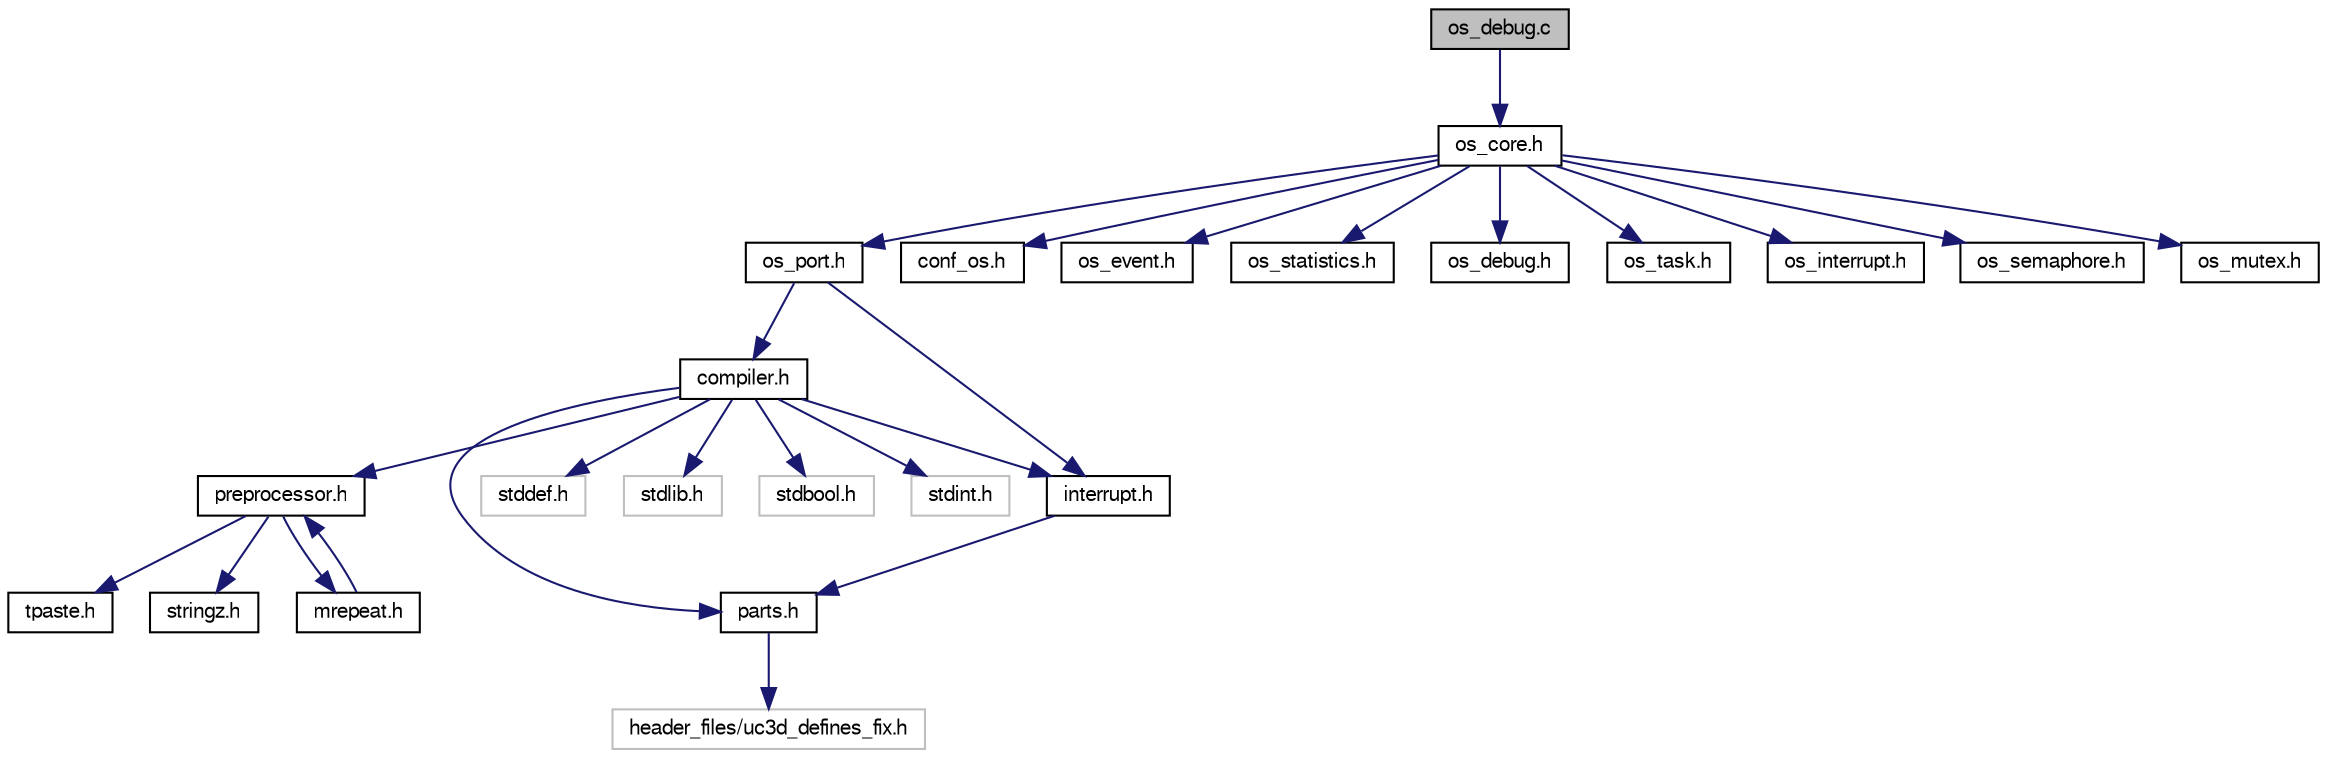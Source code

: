 digraph G
{
  edge [fontname="FreeSans",fontsize="10",labelfontname="FreeSans",labelfontsize="10"];
  node [fontname="FreeSans",fontsize="10",shape=record];
  Node1 [label="os_debug.c",height=0.2,width=0.4,color="black", fillcolor="grey75", style="filled" fontcolor="black"];
  Node1 -> Node2 [color="midnightblue",fontsize="10",style="solid",fontname="FreeSans"];
  Node2 [label="os_core.h",height=0.2,width=0.4,color="black", fillcolor="white", style="filled",URL="$os__core_8h.html",tooltip="eeOS Core"];
  Node2 -> Node3 [color="midnightblue",fontsize="10",style="solid",fontname="FreeSans"];
  Node3 [label="os_port.h",height=0.2,width=0.4,color="black", fillcolor="white", style="filled",URL="$os__port_8h.html",tooltip="eeOS 32-bit AVR UC3 Port"];
  Node3 -> Node4 [color="midnightblue",fontsize="10",style="solid",fontname="FreeSans"];
  Node4 [label="compiler.h",height=0.2,width=0.4,color="black", fillcolor="white", style="filled",URL="$compiler_8h.html",tooltip="Commonly used includes, types and macros."];
  Node4 -> Node5 [color="midnightblue",fontsize="10",style="solid",fontname="FreeSans"];
  Node5 [label="preprocessor.h",height=0.2,width=0.4,color="black", fillcolor="white", style="filled",URL="$preprocessor_8h.html",tooltip="Preprocessor utils."];
  Node5 -> Node6 [color="midnightblue",fontsize="10",style="solid",fontname="FreeSans"];
  Node6 [label="tpaste.h",height=0.2,width=0.4,color="black", fillcolor="white", style="filled",URL="$tpaste_8h.html",tooltip="Preprocessor token pasting utils."];
  Node5 -> Node7 [color="midnightblue",fontsize="10",style="solid",fontname="FreeSans"];
  Node7 [label="stringz.h",height=0.2,width=0.4,color="black", fillcolor="white", style="filled",URL="$stringz_8h.html",tooltip="Preprocessor stringizing utils."];
  Node5 -> Node8 [color="midnightblue",fontsize="10",style="solid",fontname="FreeSans"];
  Node8 [label="mrepeat.h",height=0.2,width=0.4,color="black", fillcolor="white", style="filled",URL="$mrepeat_8h.html",tooltip="Preprocessor macro repeating utils."];
  Node8 -> Node5 [color="midnightblue",fontsize="10",style="solid",fontname="FreeSans"];
  Node4 -> Node9 [color="midnightblue",fontsize="10",style="solid",fontname="FreeSans"];
  Node9 [label="parts.h",height=0.2,width=0.4,color="black", fillcolor="white", style="filled",URL="$parts_8h.html",tooltip="Arch file for AVR32."];
  Node9 -> Node10 [color="midnightblue",fontsize="10",style="solid",fontname="FreeSans"];
  Node10 [label="header_files/uc3d_defines_fix.h",height=0.2,width=0.4,color="grey75", fillcolor="white", style="filled"];
  Node4 -> Node11 [color="midnightblue",fontsize="10",style="solid",fontname="FreeSans"];
  Node11 [label="stddef.h",height=0.2,width=0.4,color="grey75", fillcolor="white", style="filled"];
  Node4 -> Node12 [color="midnightblue",fontsize="10",style="solid",fontname="FreeSans"];
  Node12 [label="stdlib.h",height=0.2,width=0.4,color="grey75", fillcolor="white", style="filled"];
  Node4 -> Node13 [color="midnightblue",fontsize="10",style="solid",fontname="FreeSans"];
  Node13 [label="stdbool.h",height=0.2,width=0.4,color="grey75", fillcolor="white", style="filled"];
  Node4 -> Node14 [color="midnightblue",fontsize="10",style="solid",fontname="FreeSans"];
  Node14 [label="stdint.h",height=0.2,width=0.4,color="grey75", fillcolor="white", style="filled"];
  Node4 -> Node15 [color="midnightblue",fontsize="10",style="solid",fontname="FreeSans"];
  Node15 [label="interrupt.h",height=0.2,width=0.4,color="black", fillcolor="white", style="filled",URL="$interrupt_8h.html",tooltip="Global interrupt management for 8- and 32-bit AVR."];
  Node15 -> Node9 [color="midnightblue",fontsize="10",style="solid",fontname="FreeSans"];
  Node3 -> Node15 [color="midnightblue",fontsize="10",style="solid",fontname="FreeSans"];
  Node2 -> Node16 [color="midnightblue",fontsize="10",style="solid",fontname="FreeSans"];
  Node16 [label="conf_os.h",height=0.2,width=0.4,color="black", fillcolor="white", style="filled",URL="$conf__os_8h.html"];
  Node2 -> Node17 [color="midnightblue",fontsize="10",style="solid",fontname="FreeSans"];
  Node17 [label="os_event.h",height=0.2,width=0.4,color="black", fillcolor="white", style="filled",URL="$os__event_8h.html",tooltip="eeOS Events"];
  Node2 -> Node18 [color="midnightblue",fontsize="10",style="solid",fontname="FreeSans"];
  Node18 [label="os_statistics.h",height=0.2,width=0.4,color="black", fillcolor="white", style="filled",URL="$os__statistics_8h.html",tooltip="eeOS Statistics"];
  Node2 -> Node19 [color="midnightblue",fontsize="10",style="solid",fontname="FreeSans"];
  Node19 [label="os_debug.h",height=0.2,width=0.4,color="black", fillcolor="white", style="filled",URL="$os__debug_8h.html",tooltip="eeOS Debug"];
  Node2 -> Node20 [color="midnightblue",fontsize="10",style="solid",fontname="FreeSans"];
  Node20 [label="os_task.h",height=0.2,width=0.4,color="black", fillcolor="white", style="filled",URL="$os__task_8h.html"];
  Node2 -> Node21 [color="midnightblue",fontsize="10",style="solid",fontname="FreeSans"];
  Node21 [label="os_interrupt.h",height=0.2,width=0.4,color="black", fillcolor="white", style="filled",URL="$os__interrupt_8h.html",tooltip="eeOS Interrupts"];
  Node2 -> Node22 [color="midnightblue",fontsize="10",style="solid",fontname="FreeSans"];
  Node22 [label="os_semaphore.h",height=0.2,width=0.4,color="black", fillcolor="white", style="filled",URL="$os__semaphore_8h.html",tooltip="eeOS Semaphores"];
  Node2 -> Node23 [color="midnightblue",fontsize="10",style="solid",fontname="FreeSans"];
  Node23 [label="os_mutex.h",height=0.2,width=0.4,color="black", fillcolor="white", style="filled",URL="$os__mutex_8h.html",tooltip="eeOS Mutex"];
}
